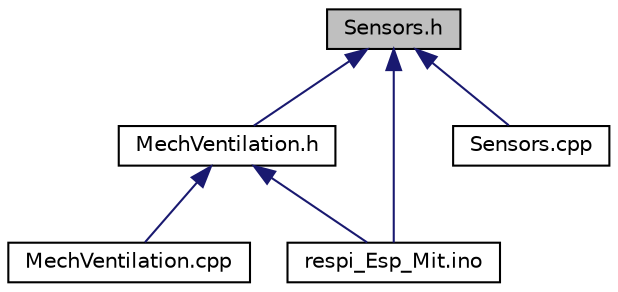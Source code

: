 digraph "Sensors.h"
{
 // INTERACTIVE_SVG=YES
 // LATEX_PDF_SIZE
  edge [fontname="Helvetica",fontsize="10",labelfontname="Helvetica",labelfontsize="10"];
  node [fontname="Helvetica",fontsize="10",shape=record];
  Node1 [label="Sensors.h",height=0.2,width=0.4,color="black", fillcolor="grey75", style="filled", fontcolor="black",tooltip=" "];
  Node1 -> Node2 [dir="back",color="midnightblue",fontsize="10",style="solid"];
  Node2 [label="MechVentilation.h",height=0.2,width=0.4,color="black", fillcolor="white", style="filled",URL="$_mech_ventilation_8h.html",tooltip=" "];
  Node2 -> Node3 [dir="back",color="midnightblue",fontsize="10",style="solid"];
  Node3 [label="MechVentilation.cpp",height=0.2,width=0.4,color="black", fillcolor="white", style="filled",URL="$_mech_ventilation_8cpp.html",tooltip=" "];
  Node2 -> Node4 [dir="back",color="midnightblue",fontsize="10",style="solid"];
  Node4 [label="respi_Esp_Mit.ino",height=0.2,width=0.4,color="black", fillcolor="white", style="filled",URL="$respi___esp___mit_8ino.html",tooltip=" "];
  Node1 -> Node4 [dir="back",color="midnightblue",fontsize="10",style="solid"];
  Node1 -> Node5 [dir="back",color="midnightblue",fontsize="10",style="solid"];
  Node5 [label="Sensors.cpp",height=0.2,width=0.4,color="black", fillcolor="white", style="filled",URL="$_sensors_8cpp.html",tooltip=" "];
}

